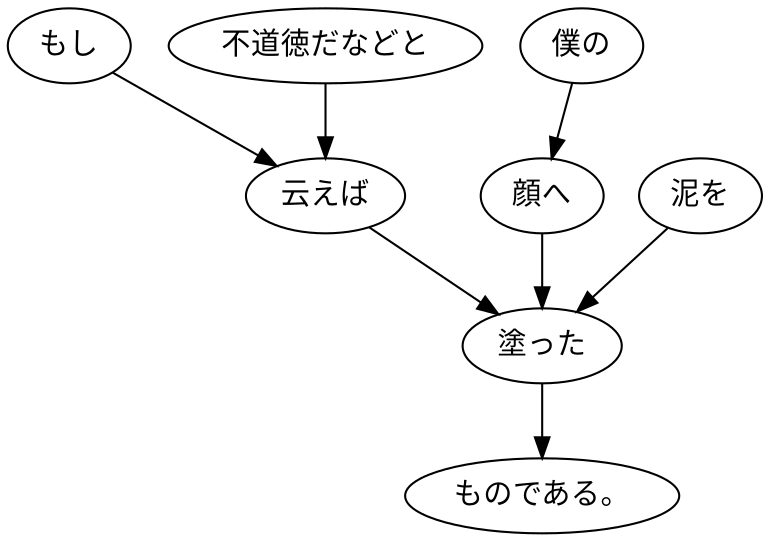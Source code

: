 digraph graph7382 {
	node0 [label="もし"];
	node1 [label="不道徳だなどと"];
	node2 [label="云えば"];
	node3 [label="僕の"];
	node4 [label="顔へ"];
	node5 [label="泥を"];
	node6 [label="塗った"];
	node7 [label="ものである。"];
	node0 -> node2;
	node1 -> node2;
	node2 -> node6;
	node3 -> node4;
	node4 -> node6;
	node5 -> node6;
	node6 -> node7;
}
